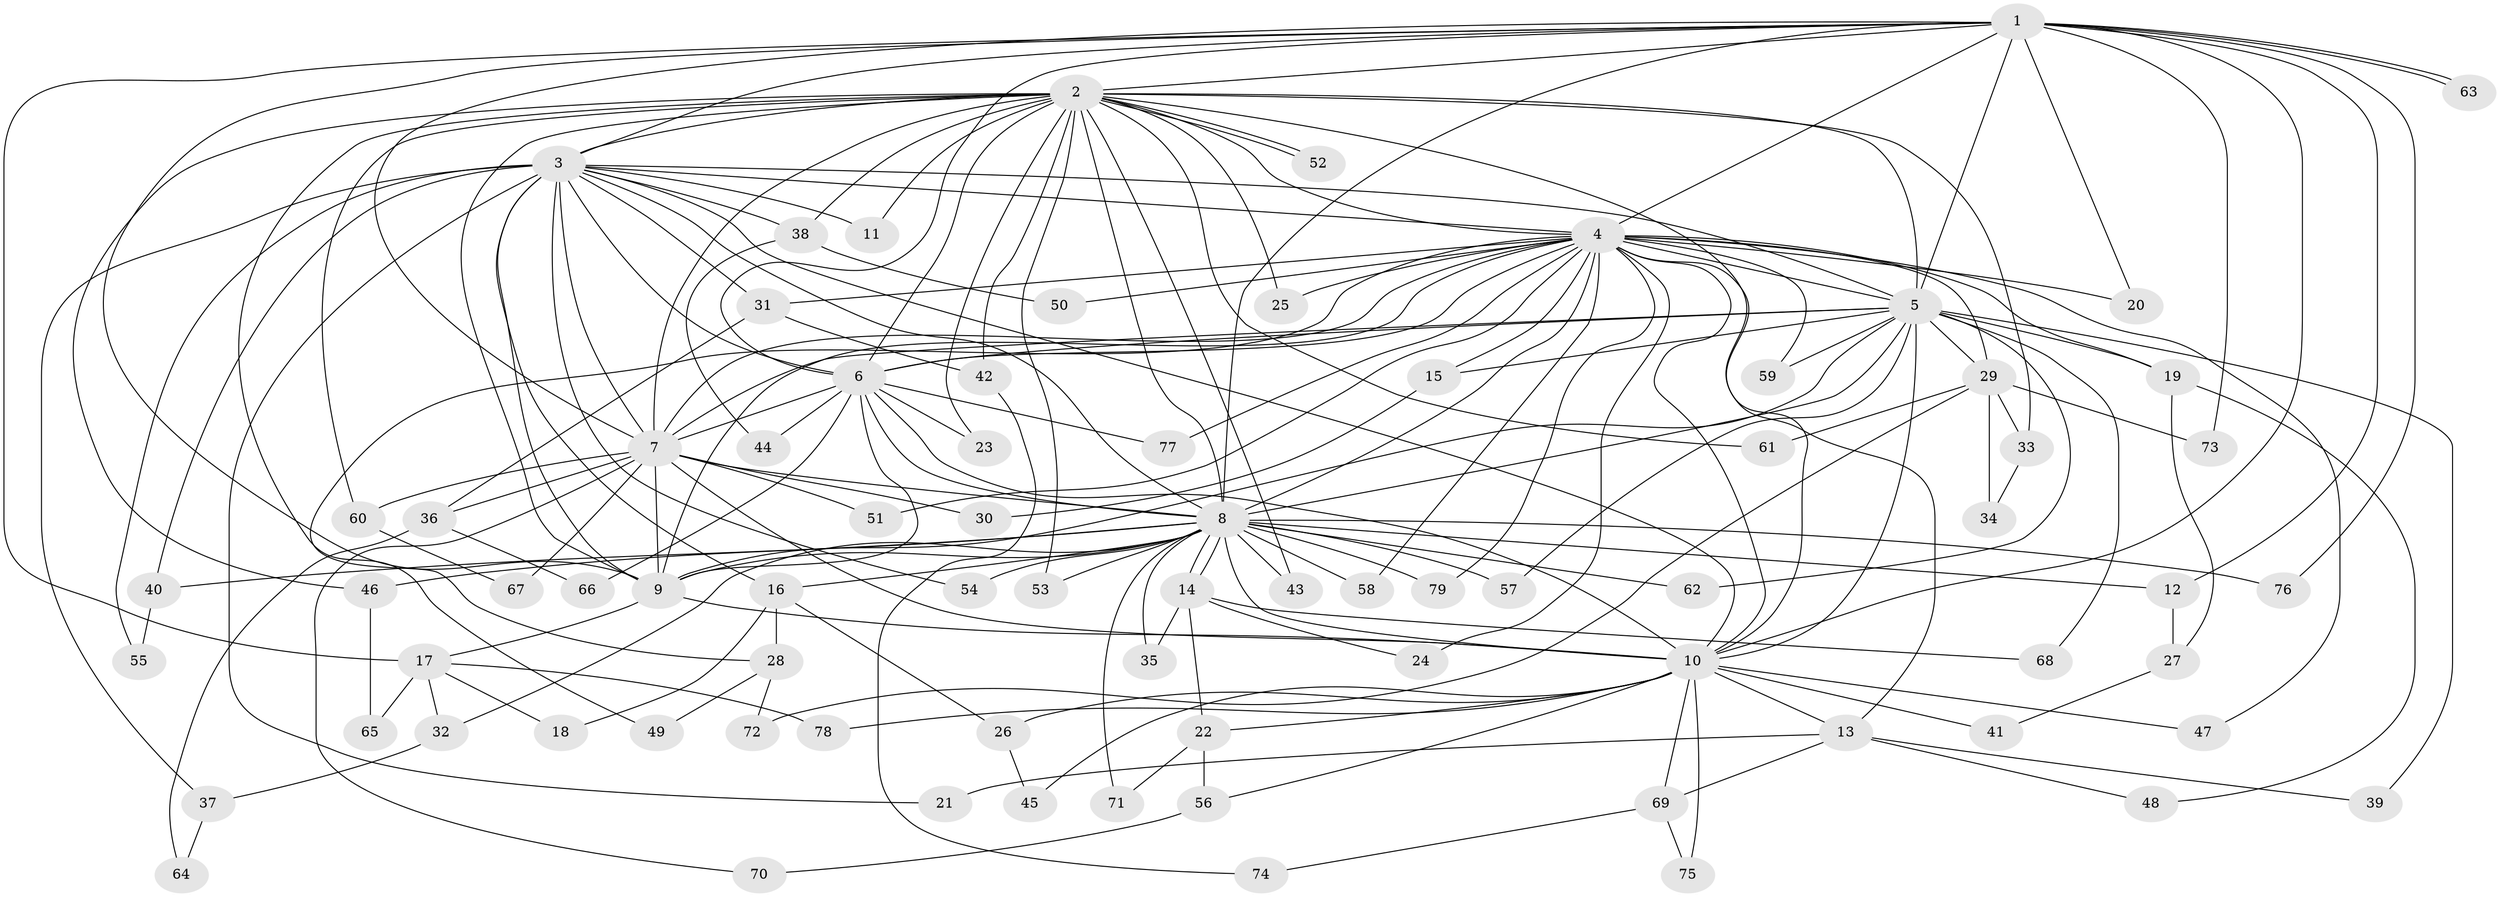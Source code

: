 // coarse degree distribution, {11: 0.041666666666666664, 17: 0.020833333333333332, 13: 0.020833333333333332, 8: 0.020833333333333332, 25: 0.020833333333333332, 18: 0.020833333333333332, 2: 0.5, 5: 0.0625, 7: 0.020833333333333332, 4: 0.0625, 3: 0.125, 6: 0.020833333333333332, 1: 0.0625}
// Generated by graph-tools (version 1.1) at 2025/49/03/04/25 22:49:23]
// undirected, 79 vertices, 183 edges
graph export_dot {
  node [color=gray90,style=filled];
  1;
  2;
  3;
  4;
  5;
  6;
  7;
  8;
  9;
  10;
  11;
  12;
  13;
  14;
  15;
  16;
  17;
  18;
  19;
  20;
  21;
  22;
  23;
  24;
  25;
  26;
  27;
  28;
  29;
  30;
  31;
  32;
  33;
  34;
  35;
  36;
  37;
  38;
  39;
  40;
  41;
  42;
  43;
  44;
  45;
  46;
  47;
  48;
  49;
  50;
  51;
  52;
  53;
  54;
  55;
  56;
  57;
  58;
  59;
  60;
  61;
  62;
  63;
  64;
  65;
  66;
  67;
  68;
  69;
  70;
  71;
  72;
  73;
  74;
  75;
  76;
  77;
  78;
  79;
  1 -- 2;
  1 -- 3;
  1 -- 4;
  1 -- 5;
  1 -- 6;
  1 -- 7;
  1 -- 8;
  1 -- 9;
  1 -- 10;
  1 -- 12;
  1 -- 17;
  1 -- 20;
  1 -- 63;
  1 -- 63;
  1 -- 73;
  1 -- 76;
  2 -- 3;
  2 -- 4;
  2 -- 5;
  2 -- 6;
  2 -- 7;
  2 -- 8;
  2 -- 9;
  2 -- 10;
  2 -- 11;
  2 -- 23;
  2 -- 25;
  2 -- 33;
  2 -- 38;
  2 -- 42;
  2 -- 43;
  2 -- 46;
  2 -- 49;
  2 -- 52;
  2 -- 52;
  2 -- 53;
  2 -- 60;
  2 -- 61;
  3 -- 4;
  3 -- 5;
  3 -- 6;
  3 -- 7;
  3 -- 8;
  3 -- 9;
  3 -- 10;
  3 -- 11;
  3 -- 16;
  3 -- 21;
  3 -- 31;
  3 -- 37;
  3 -- 38;
  3 -- 40;
  3 -- 54;
  3 -- 55;
  4 -- 5;
  4 -- 6;
  4 -- 7;
  4 -- 8;
  4 -- 9;
  4 -- 10;
  4 -- 13;
  4 -- 15;
  4 -- 19;
  4 -- 20;
  4 -- 24;
  4 -- 25;
  4 -- 28;
  4 -- 29;
  4 -- 31;
  4 -- 47;
  4 -- 50;
  4 -- 51;
  4 -- 58;
  4 -- 59;
  4 -- 77;
  4 -- 79;
  5 -- 6;
  5 -- 7;
  5 -- 8;
  5 -- 9;
  5 -- 10;
  5 -- 15;
  5 -- 19;
  5 -- 29;
  5 -- 39;
  5 -- 57;
  5 -- 59;
  5 -- 62;
  5 -- 68;
  6 -- 7;
  6 -- 8;
  6 -- 9;
  6 -- 10;
  6 -- 23;
  6 -- 44;
  6 -- 66;
  6 -- 77;
  7 -- 8;
  7 -- 9;
  7 -- 10;
  7 -- 30;
  7 -- 36;
  7 -- 51;
  7 -- 60;
  7 -- 67;
  7 -- 70;
  8 -- 9;
  8 -- 10;
  8 -- 12;
  8 -- 14;
  8 -- 14;
  8 -- 16;
  8 -- 32;
  8 -- 35;
  8 -- 40;
  8 -- 43;
  8 -- 46;
  8 -- 53;
  8 -- 54;
  8 -- 57;
  8 -- 58;
  8 -- 62;
  8 -- 71;
  8 -- 76;
  8 -- 79;
  9 -- 10;
  9 -- 17;
  10 -- 13;
  10 -- 22;
  10 -- 26;
  10 -- 41;
  10 -- 45;
  10 -- 47;
  10 -- 56;
  10 -- 69;
  10 -- 75;
  10 -- 78;
  12 -- 27;
  13 -- 21;
  13 -- 39;
  13 -- 48;
  13 -- 69;
  14 -- 22;
  14 -- 24;
  14 -- 35;
  14 -- 68;
  15 -- 30;
  16 -- 18;
  16 -- 26;
  16 -- 28;
  17 -- 18;
  17 -- 32;
  17 -- 65;
  17 -- 78;
  19 -- 27;
  19 -- 48;
  22 -- 56;
  22 -- 71;
  26 -- 45;
  27 -- 41;
  28 -- 49;
  28 -- 72;
  29 -- 33;
  29 -- 34;
  29 -- 61;
  29 -- 72;
  29 -- 73;
  31 -- 36;
  31 -- 42;
  32 -- 37;
  33 -- 34;
  36 -- 64;
  36 -- 66;
  37 -- 64;
  38 -- 44;
  38 -- 50;
  40 -- 55;
  42 -- 74;
  46 -- 65;
  56 -- 70;
  60 -- 67;
  69 -- 74;
  69 -- 75;
}
